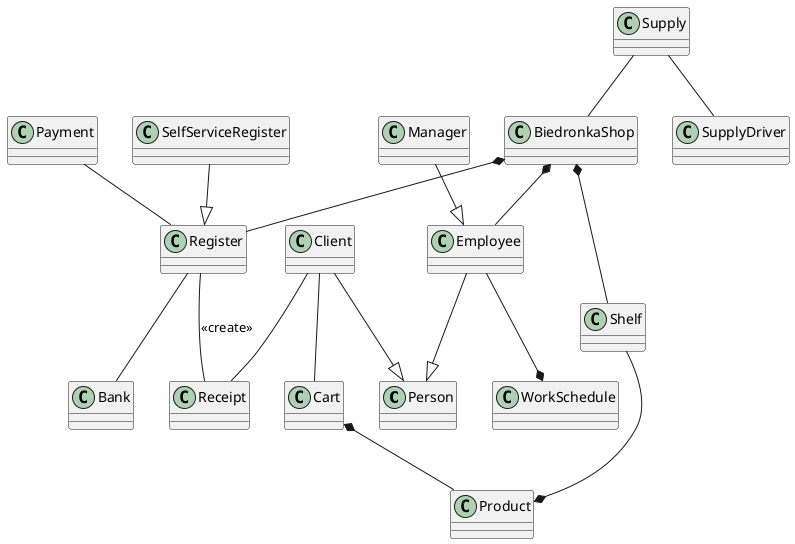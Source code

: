 @startuml

class Person{}
class Employee{}
class Client{}
class Manager{}
'TODO
' Classes that are derived from Manger clas, and other Employees

class Supply{}
class Register{}
class SelfServiceRegister{} 
class Product {}
class BiedronkaShop{}
class WorkSchedule{}
class Cart{}
class Bank {}
class Payment{}
class Receipt{}
class SupplyDriver{}
class Shelf{}

Client --|> Person
Employee --|> Person
Manager --|> Employee
SelfServiceRegister --|> Register
Employee --* WorkSchedule
Cart *-- Product
Client -- Cart 
Register -- Bank
Register -- Receipt : <<create>>
Client -- Receipt 
Supply -- SupplyDriver
Supply -- BiedronkaShop
Shelf --* Product
BiedronkaShop *-- Employee
BiedronkaShop *--Shelf
Payment -- Register
BiedronkaShop *-- Register


@enduml